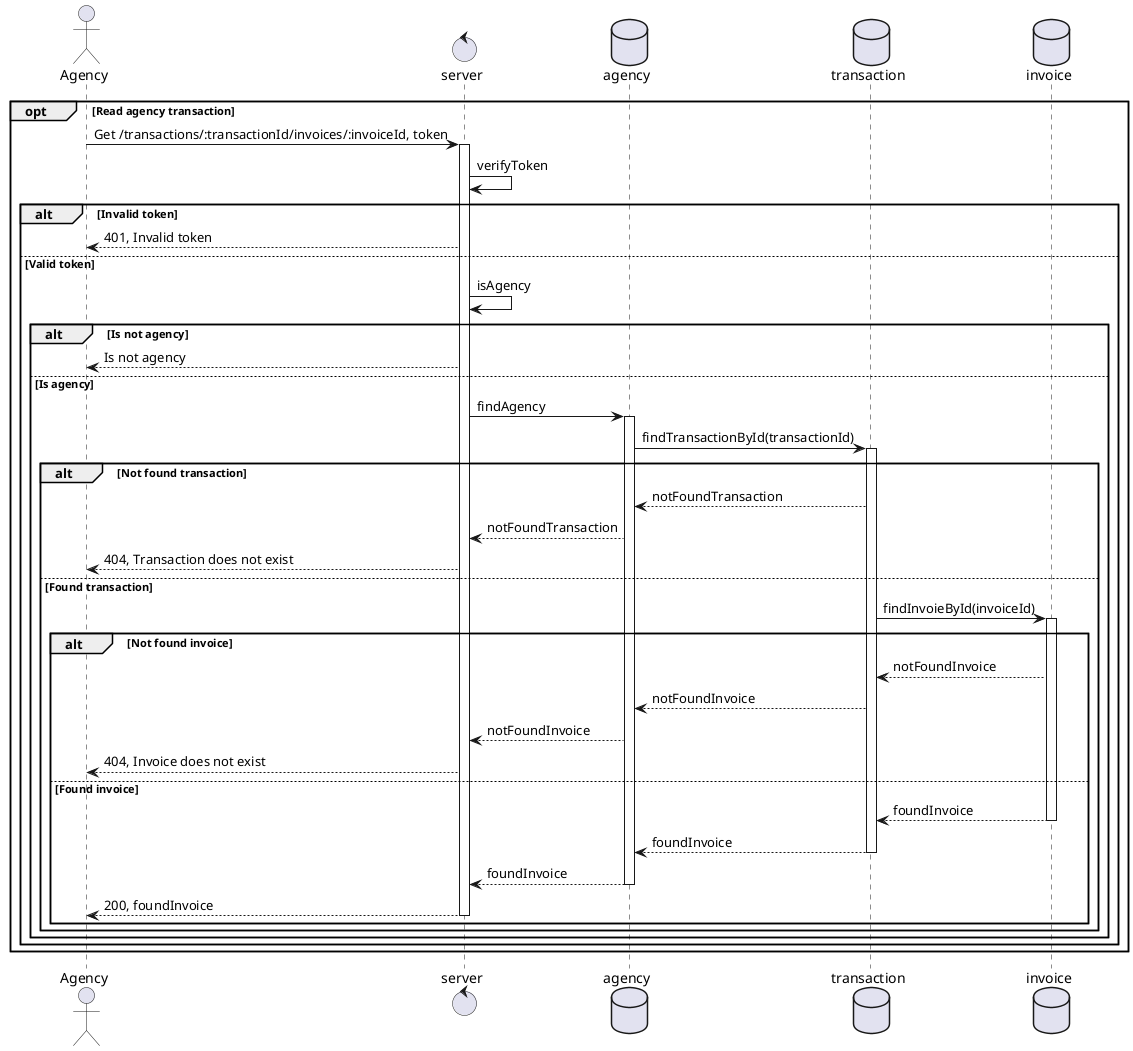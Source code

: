 @startuml read agency owner invoice

actor Agency
control server
database agency
database transaction
database invoice

opt Read agency transaction
    Agency -> server: Get /transactions/:transactionId/invoices/:invoiceId, token
    activate server
    server -> server: verifyToken
    alt Invalid token
        Agency <-- server: 401, Invalid token
    else Valid token
        server -> server: isAgency
        alt Is not agency
            Agency <-- server: Is not agency
        else Is agency
            server -> agency: findAgency
            activate agency
            agency -> transaction: findTransactionById(transactionId)
            activate transaction
            alt Not found transaction
                agency <-- transaction: notFoundTransaction
                server <-- agency: notFoundTransaction
                Agency <-- server: 404, Transaction does not exist
            else Found transaction
                transaction -> invoice: findInvoieById(invoiceId)
                activate invoice
                alt Not found invoice
                transaction <-- invoice: notFoundInvoice
                agency <-- transaction: notFoundInvoice
                server <-- agency: notFoundInvoice
                Agency <-- server: 404, Invoice does not exist
                else Found invoice
                transaction <-- invoice: foundInvoice
                deactivate invoice
                agency <-- transaction: foundInvoice
                deactivate transaction
                server <-- agency: foundInvoice
                deactivate agency
                Agency <-- server: 200, foundInvoice
                deactivate server
                end
            end
        end
    end
end

@enduml